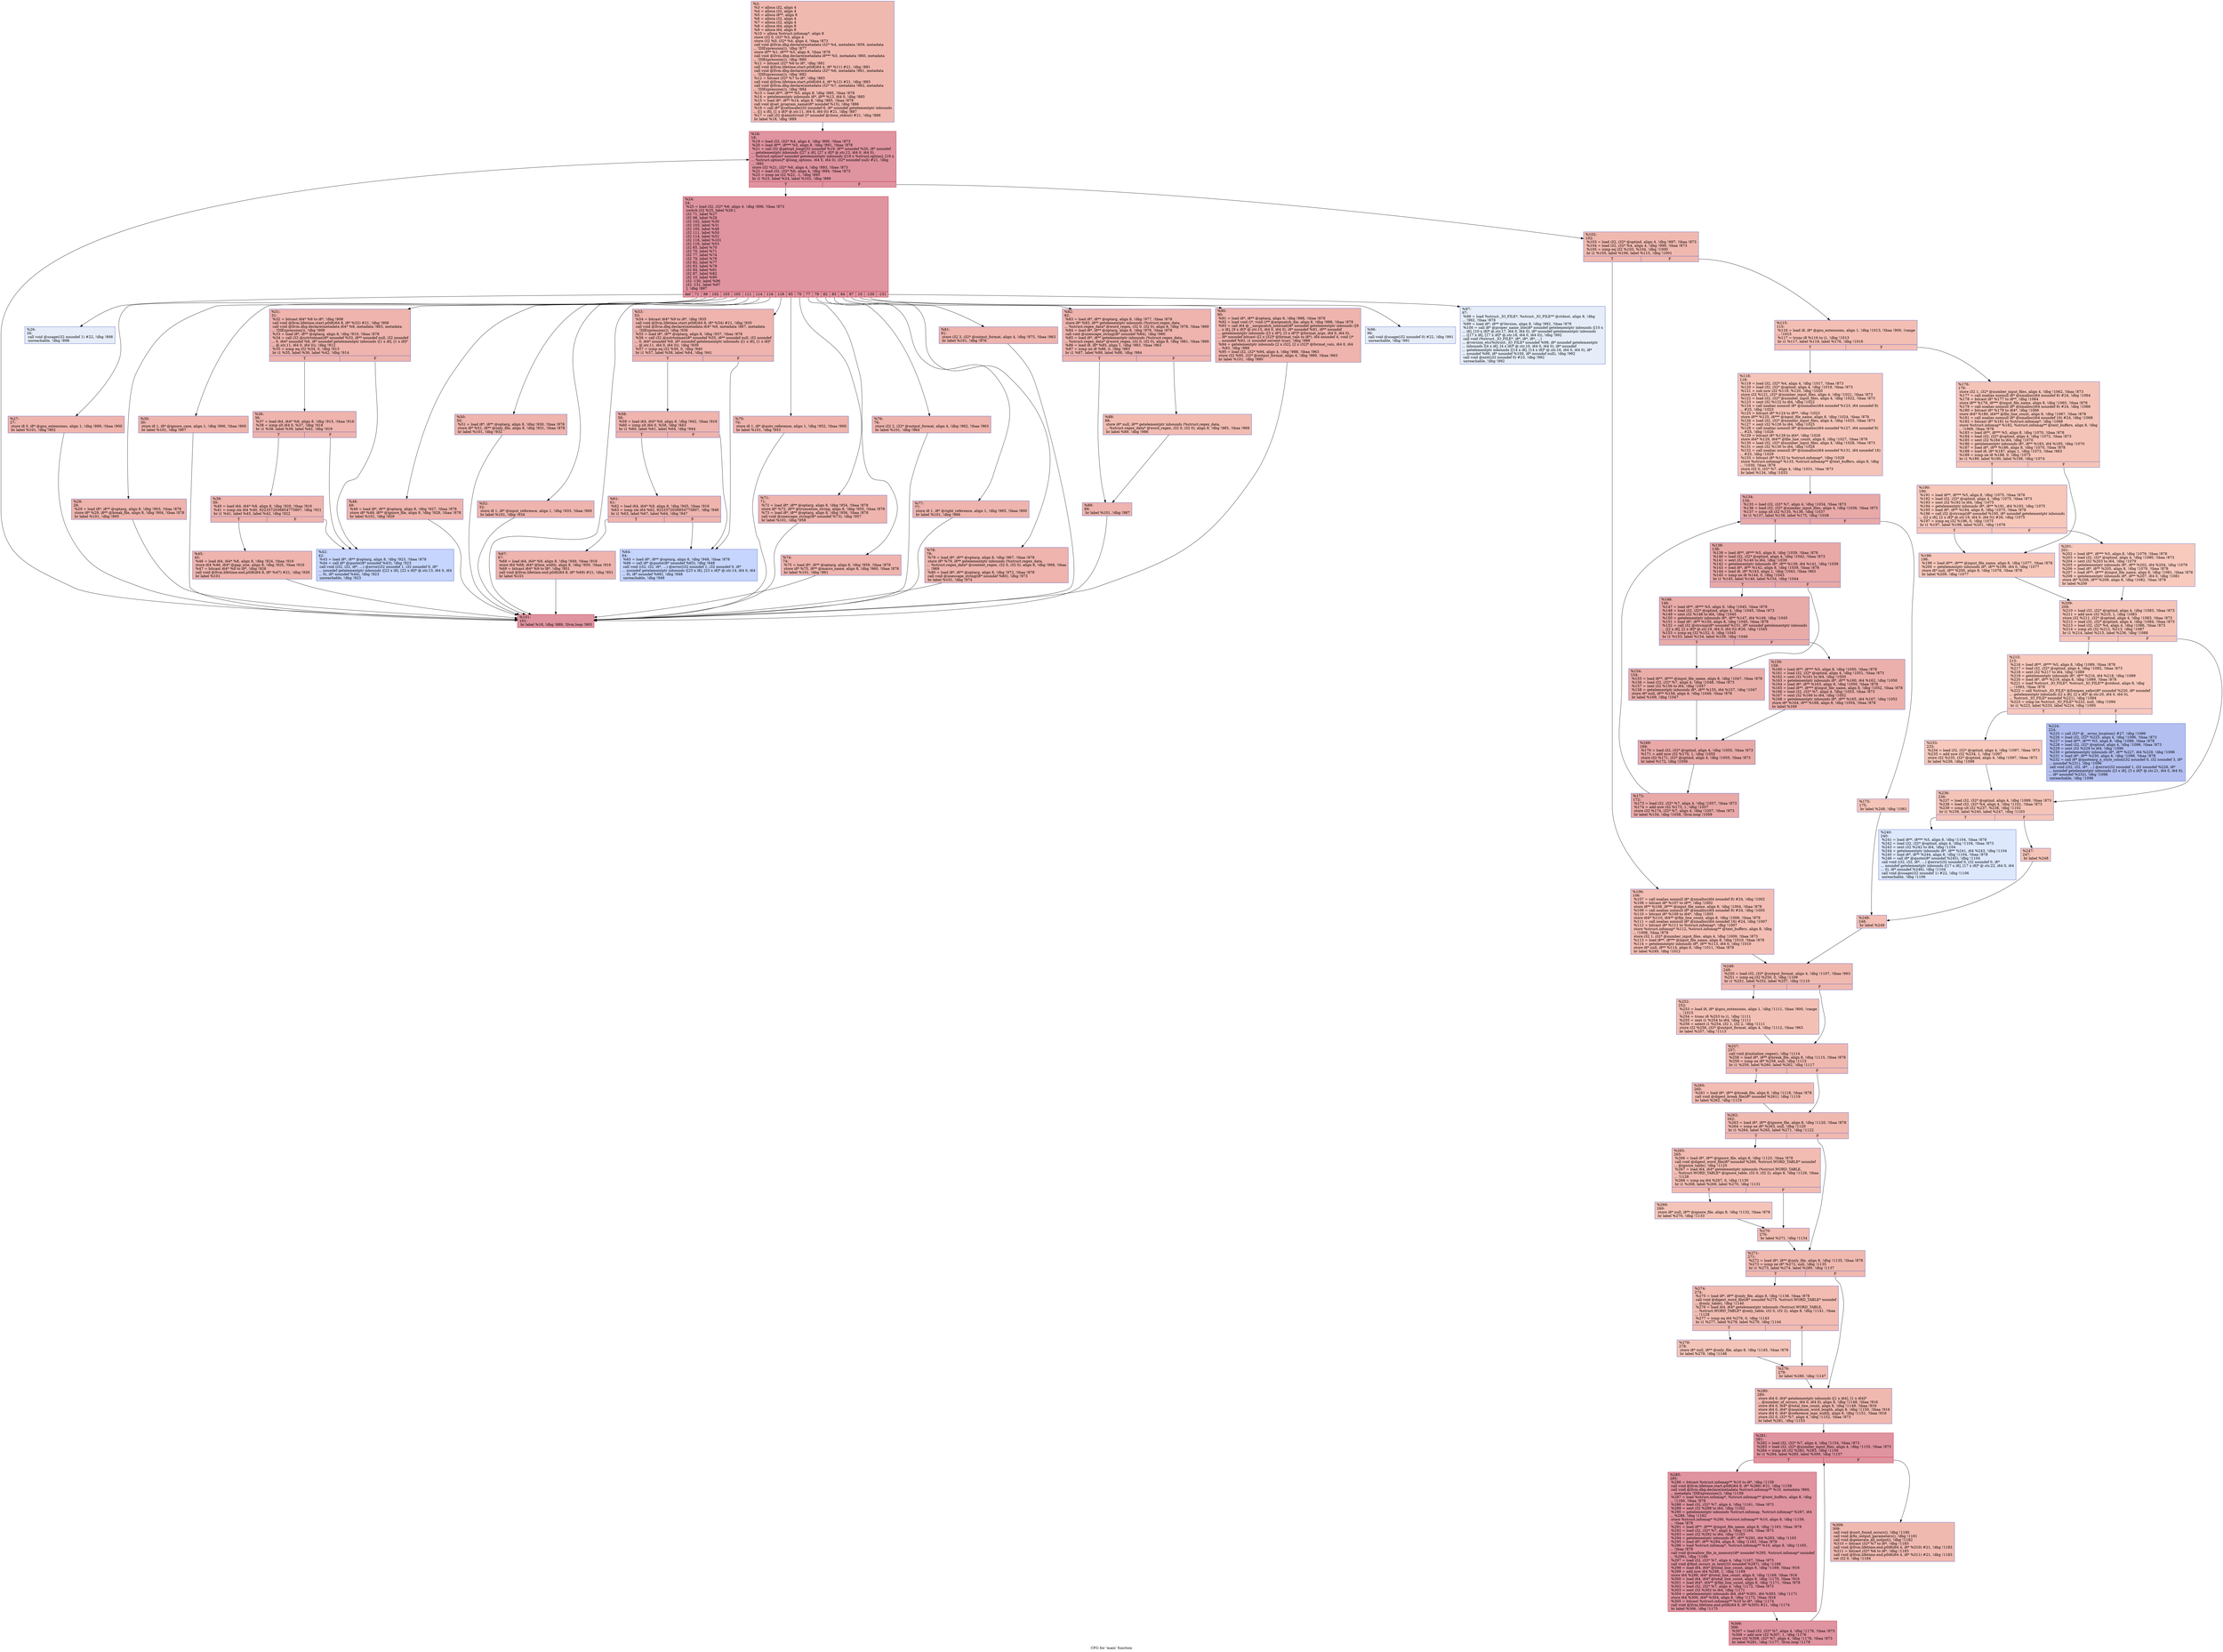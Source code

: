 digraph "CFG for 'main' function" {
	label="CFG for 'main' function";

	Node0x15d65f0 [shape=record,color="#3d50c3ff", style=filled, fillcolor="#de614d70",label="{%2:\l  %3 = alloca i32, align 4\l  %4 = alloca i32, align 4\l  %5 = alloca i8**, align 8\l  %6 = alloca i32, align 4\l  %7 = alloca i32, align 4\l  %8 = alloca i64, align 8\l  %9 = alloca i64, align 8\l  %10 = alloca %struct.infomap*, align 8\l  store i32 0, i32* %3, align 4\l  store i32 %0, i32* %4, align 4, !tbaa !873\l  call void @llvm.dbg.declare(metadata i32* %4, metadata !859, metadata\l... !DIExpression()), !dbg !877\l  store i8** %1, i8*** %5, align 8, !tbaa !878\l  call void @llvm.dbg.declare(metadata i8*** %5, metadata !860, metadata\l... !DIExpression()), !dbg !880\l  %11 = bitcast i32* %6 to i8*, !dbg !881\l  call void @llvm.lifetime.start.p0i8(i64 4, i8* %11) #21, !dbg !881\l  call void @llvm.dbg.declare(metadata i32* %6, metadata !861, metadata\l... !DIExpression()), !dbg !882\l  %12 = bitcast i32* %7 to i8*, !dbg !883\l  call void @llvm.lifetime.start.p0i8(i64 4, i8* %12) #21, !dbg !883\l  call void @llvm.dbg.declare(metadata i32* %7, metadata !862, metadata\l... !DIExpression()), !dbg !884\l  %13 = load i8**, i8*** %5, align 8, !dbg !885, !tbaa !878\l  %14 = getelementptr inbounds i8*, i8** %13, i64 0, !dbg !885\l  %15 = load i8*, i8** %14, align 8, !dbg !885, !tbaa !878\l  call void @set_program_name(i8* noundef %15), !dbg !886\l  %16 = call i8* @setlocale(i32 noundef 6, i8* noundef getelementptr inbounds\l... ([1 x i8], [1 x i8]* @.str.11, i64 0, i64 0)) #21, !dbg !887\l  %17 = call i32 @atexit(void ()* noundef @close_stdout) #21, !dbg !888\l  br label %18, !dbg !889\l}"];
	Node0x15d65f0 -> Node0x15d68a0;
	Node0x15d68a0 [shape=record,color="#b70d28ff", style=filled, fillcolor="#b70d2870",label="{%18:\l18:                                               \l  %19 = load i32, i32* %4, align 4, !dbg !890, !tbaa !873\l  %20 = load i8**, i8*** %5, align 8, !dbg !891, !tbaa !878\l  %21 = call i32 @getopt_long(i32 noundef %19, i8** noundef %20, i8* noundef\l... getelementptr inbounds ([27 x i8], [27 x i8]* @.str.12, i64 0, i64 0),\l... %struct.option* noundef getelementptr inbounds ([19 x %struct.option], [19 x\l... %struct.option]* @long_options, i64 0, i64 0), i32* noundef null) #21, !dbg\l... !892\l  store i32 %21, i32* %6, align 4, !dbg !893, !tbaa !873\l  %22 = load i32, i32* %6, align 4, !dbg !894, !tbaa !873\l  %23 = icmp ne i32 %22, -1, !dbg !895\l  br i1 %23, label %24, label %102, !dbg !889\l|{<s0>T|<s1>F}}"];
	Node0x15d68a0:s0 -> Node0x15d68f0;
	Node0x15d68a0:s1 -> Node0x15d72f0;
	Node0x15d68f0 [shape=record,color="#b70d28ff", style=filled, fillcolor="#b70d2870",label="{%24:\l24:                                               \l  %25 = load i32, i32* %6, align 4, !dbg !896, !tbaa !873\l  switch i32 %25, label %26 [\l    i32 71, label %27\l    i32 98, label %28\l    i32 102, label %30\l    i32 103, label %31\l    i32 105, label %48\l    i32 111, label %50\l    i32 114, label %52\l    i32 116, label %101\l    i32 119, label %53\l    i32 65, label %70\l    i32 70, label %71\l    i32 77, label %74\l    i32 79, label %76\l    i32 82, label %77\l    i32 83, label %78\l    i32 84, label %81\l    i32 87, label %82\l    i32 10, label %90\l    i32 -130, label %96\l    i32 -131, label %97\l  ], !dbg !897\l|{<s0>def|<s1>71|<s2>98|<s3>102|<s4>103|<s5>105|<s6>111|<s7>114|<s8>116|<s9>119|<s10>65|<s11>70|<s12>77|<s13>79|<s14>82|<s15>83|<s16>84|<s17>87|<s18>10|<s19>-130|<s20>-131}}"];
	Node0x15d68f0:s0 -> Node0x15d6940;
	Node0x15d68f0:s1 -> Node0x15d6990;
	Node0x15d68f0:s2 -> Node0x15d69e0;
	Node0x15d68f0:s3 -> Node0x15d6a30;
	Node0x15d68f0:s4 -> Node0x15d6a80;
	Node0x15d68f0:s5 -> Node0x15d6c10;
	Node0x15d68f0:s6 -> Node0x15d6c60;
	Node0x15d68f0:s7 -> Node0x15d6cb0;
	Node0x15d68f0:s8 -> Node0x15d72a0;
	Node0x15d68f0:s9 -> Node0x15d6d00;
	Node0x15d68f0:s10 -> Node0x15d6e90;
	Node0x15d68f0:s11 -> Node0x15d6ee0;
	Node0x15d68f0:s12 -> Node0x15d6f30;
	Node0x15d68f0:s13 -> Node0x15d6f80;
	Node0x15d68f0:s14 -> Node0x15d6fd0;
	Node0x15d68f0:s15 -> Node0x15d7020;
	Node0x15d68f0:s16 -> Node0x15d7070;
	Node0x15d68f0:s17 -> Node0x15d70c0;
	Node0x15d68f0:s18 -> Node0x15d71b0;
	Node0x15d68f0:s19 -> Node0x15d7200;
	Node0x15d68f0:s20 -> Node0x15d7250;
	Node0x15d6940 [shape=record,color="#3d50c3ff", style=filled, fillcolor="#c7d7f070",label="{%26:\l26:                                               \l  call void @usage(i32 noundef 1) #22, !dbg !898\l  unreachable, !dbg !898\l}"];
	Node0x15d6990 [shape=record,color="#3d50c3ff", style=filled, fillcolor="#d8564670",label="{%27:\l27:                                               \l  store i8 0, i8* @gnu_extensions, align 1, !dbg !899, !tbaa !900\l  br label %101, !dbg !902\l}"];
	Node0x15d6990 -> Node0x15d72a0;
	Node0x15d69e0 [shape=record,color="#3d50c3ff", style=filled, fillcolor="#d8564670",label="{%28:\l28:                                               \l  %29 = load i8*, i8** @optarg, align 8, !dbg !903, !tbaa !878\l  store i8* %29, i8** @break_file, align 8, !dbg !904, !tbaa !878\l  br label %101, !dbg !905\l}"];
	Node0x15d69e0 -> Node0x15d72a0;
	Node0x15d6a30 [shape=record,color="#3d50c3ff", style=filled, fillcolor="#d8564670",label="{%30:\l30:                                               \l  store i8 1, i8* @ignore_case, align 1, !dbg !906, !tbaa !900\l  br label %101, !dbg !907\l}"];
	Node0x15d6a30 -> Node0x15d72a0;
	Node0x15d6a80 [shape=record,color="#3d50c3ff", style=filled, fillcolor="#d8564670",label="{%31:\l31:                                               \l  %32 = bitcast i64* %8 to i8*, !dbg !908\l  call void @llvm.lifetime.start.p0i8(i64 8, i8* %32) #21, !dbg !908\l  call void @llvm.dbg.declare(metadata i64* %8, metadata !863, metadata\l... !DIExpression()), !dbg !909\l  %33 = load i8*, i8** @optarg, align 8, !dbg !910, !tbaa !878\l  %34 = call i32 @xstrtoimax(i8* noundef %33, i8** noundef null, i32 noundef\l... 0, i64* noundef %8, i8* noundef getelementptr inbounds ([1 x i8], [1 x i8]*\l... @.str.11, i64 0, i64 0)), !dbg !912\l  %35 = icmp eq i32 %34, 0, !dbg !913\l  br i1 %35, label %36, label %42, !dbg !914\l|{<s0>T|<s1>F}}"];
	Node0x15d6a80:s0 -> Node0x15d6ad0;
	Node0x15d6a80:s1 -> Node0x15d6b70;
	Node0x15d6ad0 [shape=record,color="#3d50c3ff", style=filled, fillcolor="#d8564670",label="{%36:\l36:                                               \l  %37 = load i64, i64* %8, align 8, !dbg !915, !tbaa !916\l  %38 = icmp slt i64 0, %37, !dbg !918\l  br i1 %38, label %39, label %42, !dbg !919\l|{<s0>T|<s1>F}}"];
	Node0x15d6ad0:s0 -> Node0x15d6b20;
	Node0x15d6ad0:s1 -> Node0x15d6b70;
	Node0x15d6b20 [shape=record,color="#3d50c3ff", style=filled, fillcolor="#d8564670",label="{%39:\l39:                                               \l  %40 = load i64, i64* %8, align 8, !dbg !920, !tbaa !916\l  %41 = icmp sle i64 %40, 9223372036854775807, !dbg !921\l  br i1 %41, label %45, label %42, !dbg !922\l|{<s0>T|<s1>F}}"];
	Node0x15d6b20:s0 -> Node0x15d6bc0;
	Node0x15d6b20:s1 -> Node0x15d6b70;
	Node0x15d6b70 [shape=record,color="#3d50c3ff", style=filled, fillcolor="#7ea1fa70",label="{%42:\l42:                                               \l  %43 = load i8*, i8** @optarg, align 8, !dbg !923, !tbaa !878\l  %44 = call i8* @quote(i8* noundef %43), !dbg !923\l  call void (i32, i32, i8*, ...) @error(i32 noundef 1, i32 noundef 0, i8*\l... noundef getelementptr inbounds ([22 x i8], [22 x i8]* @.str.13, i64 0, i64\l... 0), i8* noundef %44), !dbg !923\l  unreachable, !dbg !923\l}"];
	Node0x15d6bc0 [shape=record,color="#3d50c3ff", style=filled, fillcolor="#d8564670",label="{%45:\l45:                                               \l  %46 = load i64, i64* %8, align 8, !dbg !924, !tbaa !916\l  store i64 %46, i64* @gap_size, align 8, !dbg !925, !tbaa !916\l  %47 = bitcast i64* %8 to i8*, !dbg !926\l  call void @llvm.lifetime.end.p0i8(i64 8, i8* %47) #21, !dbg !926\l  br label %101\l}"];
	Node0x15d6bc0 -> Node0x15d72a0;
	Node0x15d6c10 [shape=record,color="#3d50c3ff", style=filled, fillcolor="#d8564670",label="{%48:\l48:                                               \l  %49 = load i8*, i8** @optarg, align 8, !dbg !927, !tbaa !878\l  store i8* %49, i8** @ignore_file, align 8, !dbg !928, !tbaa !878\l  br label %101, !dbg !929\l}"];
	Node0x15d6c10 -> Node0x15d72a0;
	Node0x15d6c60 [shape=record,color="#3d50c3ff", style=filled, fillcolor="#d8564670",label="{%50:\l50:                                               \l  %51 = load i8*, i8** @optarg, align 8, !dbg !930, !tbaa !878\l  store i8* %51, i8** @only_file, align 8, !dbg !931, !tbaa !878\l  br label %101, !dbg !932\l}"];
	Node0x15d6c60 -> Node0x15d72a0;
	Node0x15d6cb0 [shape=record,color="#3d50c3ff", style=filled, fillcolor="#d8564670",label="{%52:\l52:                                               \l  store i8 1, i8* @input_reference, align 1, !dbg !933, !tbaa !900\l  br label %101, !dbg !934\l}"];
	Node0x15d6cb0 -> Node0x15d72a0;
	Node0x15d6d00 [shape=record,color="#3d50c3ff", style=filled, fillcolor="#d8564670",label="{%53:\l53:                                               \l  %54 = bitcast i64* %9 to i8*, !dbg !935\l  call void @llvm.lifetime.start.p0i8(i64 8, i8* %54) #21, !dbg !935\l  call void @llvm.dbg.declare(metadata i64* %9, metadata !867, metadata\l... !DIExpression()), !dbg !936\l  %55 = load i8*, i8** @optarg, align 8, !dbg !937, !tbaa !878\l  %56 = call i32 @xstrtoimax(i8* noundef %55, i8** noundef null, i32 noundef\l... 0, i64* noundef %9, i8* noundef getelementptr inbounds ([1 x i8], [1 x i8]*\l... @.str.11, i64 0, i64 0)), !dbg !939\l  %57 = icmp eq i32 %56, 0, !dbg !940\l  br i1 %57, label %58, label %64, !dbg !941\l|{<s0>T|<s1>F}}"];
	Node0x15d6d00:s0 -> Node0x15d6d50;
	Node0x15d6d00:s1 -> Node0x15d6df0;
	Node0x15d6d50 [shape=record,color="#3d50c3ff", style=filled, fillcolor="#d8564670",label="{%58:\l58:                                               \l  %59 = load i64, i64* %9, align 8, !dbg !942, !tbaa !916\l  %60 = icmp slt i64 0, %59, !dbg !943\l  br i1 %60, label %61, label %64, !dbg !944\l|{<s0>T|<s1>F}}"];
	Node0x15d6d50:s0 -> Node0x15d6da0;
	Node0x15d6d50:s1 -> Node0x15d6df0;
	Node0x15d6da0 [shape=record,color="#3d50c3ff", style=filled, fillcolor="#d8564670",label="{%61:\l61:                                               \l  %62 = load i64, i64* %9, align 8, !dbg !945, !tbaa !916\l  %63 = icmp sle i64 %62, 9223372036854775807, !dbg !946\l  br i1 %63, label %67, label %64, !dbg !947\l|{<s0>T|<s1>F}}"];
	Node0x15d6da0:s0 -> Node0x15d6e40;
	Node0x15d6da0:s1 -> Node0x15d6df0;
	Node0x15d6df0 [shape=record,color="#3d50c3ff", style=filled, fillcolor="#7ea1fa70",label="{%64:\l64:                                               \l  %65 = load i8*, i8** @optarg, align 8, !dbg !948, !tbaa !878\l  %66 = call i8* @quote(i8* noundef %65), !dbg !948\l  call void (i32, i32, i8*, ...) @error(i32 noundef 1, i32 noundef 0, i8*\l... noundef getelementptr inbounds ([23 x i8], [23 x i8]* @.str.14, i64 0, i64\l... 0), i8* noundef %66), !dbg !948\l  unreachable, !dbg !948\l}"];
	Node0x15d6e40 [shape=record,color="#3d50c3ff", style=filled, fillcolor="#d8564670",label="{%67:\l67:                                               \l  %68 = load i64, i64* %9, align 8, !dbg !949, !tbaa !916\l  store i64 %68, i64* @line_width, align 8, !dbg !950, !tbaa !916\l  %69 = bitcast i64* %9 to i8*, !dbg !951\l  call void @llvm.lifetime.end.p0i8(i64 8, i8* %69) #21, !dbg !951\l  br label %101\l}"];
	Node0x15d6e40 -> Node0x15d72a0;
	Node0x15d6e90 [shape=record,color="#3d50c3ff", style=filled, fillcolor="#d8564670",label="{%70:\l70:                                               \l  store i8 1, i8* @auto_reference, align 1, !dbg !952, !tbaa !900\l  br label %101, !dbg !953\l}"];
	Node0x15d6e90 -> Node0x15d72a0;
	Node0x15d6ee0 [shape=record,color="#3d50c3ff", style=filled, fillcolor="#d8564670",label="{%71:\l71:                                               \l  %72 = load i8*, i8** @optarg, align 8, !dbg !954, !tbaa !878\l  store i8* %72, i8** @truncation_string, align 8, !dbg !955, !tbaa !878\l  %73 = load i8*, i8** @optarg, align 8, !dbg !956, !tbaa !878\l  call void @unescape_string(i8* noundef %73), !dbg !957\l  br label %101, !dbg !958\l}"];
	Node0x15d6ee0 -> Node0x15d72a0;
	Node0x15d6f30 [shape=record,color="#3d50c3ff", style=filled, fillcolor="#d8564670",label="{%74:\l74:                                               \l  %75 = load i8*, i8** @optarg, align 8, !dbg !959, !tbaa !878\l  store i8* %75, i8** @macro_name, align 8, !dbg !960, !tbaa !878\l  br label %101, !dbg !961\l}"];
	Node0x15d6f30 -> Node0x15d72a0;
	Node0x15d6f80 [shape=record,color="#3d50c3ff", style=filled, fillcolor="#d8564670",label="{%76:\l76:                                               \l  store i32 2, i32* @output_format, align 4, !dbg !962, !tbaa !963\l  br label %101, !dbg !964\l}"];
	Node0x15d6f80 -> Node0x15d72a0;
	Node0x15d6fd0 [shape=record,color="#3d50c3ff", style=filled, fillcolor="#d8564670",label="{%77:\l77:                                               \l  store i8 1, i8* @right_reference, align 1, !dbg !965, !tbaa !900\l  br label %101, !dbg !966\l}"];
	Node0x15d6fd0 -> Node0x15d72a0;
	Node0x15d7020 [shape=record,color="#3d50c3ff", style=filled, fillcolor="#d8564670",label="{%78:\l78:                                               \l  %79 = load i8*, i8** @optarg, align 8, !dbg !967, !tbaa !878\l  store i8* %79, i8** getelementptr inbounds (%struct.regex_data,\l... %struct.regex_data* @context_regex, i32 0, i32 0), align 8, !dbg !968, !tbaa\l... !969\l  %80 = load i8*, i8** @optarg, align 8, !dbg !972, !tbaa !878\l  call void @unescape_string(i8* noundef %80), !dbg !973\l  br label %101, !dbg !974\l}"];
	Node0x15d7020 -> Node0x15d72a0;
	Node0x15d7070 [shape=record,color="#3d50c3ff", style=filled, fillcolor="#d8564670",label="{%81:\l81:                                               \l  store i32 3, i32* @output_format, align 4, !dbg !975, !tbaa !963\l  br label %101, !dbg !976\l}"];
	Node0x15d7070 -> Node0x15d72a0;
	Node0x15d70c0 [shape=record,color="#3d50c3ff", style=filled, fillcolor="#d8564670",label="{%82:\l82:                                               \l  %83 = load i8*, i8** @optarg, align 8, !dbg !977, !tbaa !878\l  store i8* %83, i8** getelementptr inbounds (%struct.regex_data,\l... %struct.regex_data* @word_regex, i32 0, i32 0), align 8, !dbg !978, !tbaa !969\l  %84 = load i8*, i8** @optarg, align 8, !dbg !979, !tbaa !878\l  call void @unescape_string(i8* noundef %84), !dbg !980\l  %85 = load i8*, i8** getelementptr inbounds (%struct.regex_data,\l... %struct.regex_data* @word_regex, i32 0, i32 0), align 8, !dbg !981, !tbaa !969\l  %86 = load i8, i8* %85, align 1, !dbg !983, !tbaa !963\l  %87 = icmp ne i8 %86, 0, !dbg !983\l  br i1 %87, label %89, label %88, !dbg !984\l|{<s0>T|<s1>F}}"];
	Node0x15d70c0:s0 -> Node0x15d7160;
	Node0x15d70c0:s1 -> Node0x15d7110;
	Node0x15d7110 [shape=record,color="#3d50c3ff", style=filled, fillcolor="#e1675170",label="{%88:\l88:                                               \l  store i8* null, i8** getelementptr inbounds (%struct.regex_data,\l... %struct.regex_data* @word_regex, i32 0, i32 0), align 8, !dbg !985, !tbaa !969\l  br label %89, !dbg !986\l}"];
	Node0x15d7110 -> Node0x15d7160;
	Node0x15d7160 [shape=record,color="#3d50c3ff", style=filled, fillcolor="#d8564670",label="{%89:\l89:                                               \l  br label %101, !dbg !987\l}"];
	Node0x15d7160 -> Node0x15d72a0;
	Node0x15d71b0 [shape=record,color="#3d50c3ff", style=filled, fillcolor="#d8564670",label="{%90:\l90:                                               \l  %91 = load i8*, i8** @optarg, align 8, !dbg !988, !tbaa !878\l  %92 = load void ()*, void ()** @argmatch_die, align 8, !dbg !988, !tbaa !878\l  %93 = call i64 @__xargmatch_internal(i8* noundef getelementptr inbounds ([9\l... x i8], [9 x i8]* @.str.15, i64 0, i64 0), i8* noundef %91, i8** noundef\l... getelementptr inbounds ([3 x i8*], [3 x i8*]* @format_args, i64 0, i64 0),\l... i8* noundef bitcast ([2 x i32]* @format_vals to i8*), i64 noundef 4, void ()*\l... noundef %92, i1 noundef zeroext true), !dbg !988\l  %94 = getelementptr inbounds [2 x i32], [2 x i32]* @format_vals, i64 0, i64\l... %93, !dbg !988\l  %95 = load i32, i32* %94, align 4, !dbg !988, !tbaa !963\l  store i32 %95, i32* @output_format, align 4, !dbg !989, !tbaa !963\l  br label %101, !dbg !990\l}"];
	Node0x15d71b0 -> Node0x15d72a0;
	Node0x15d7200 [shape=record,color="#3d50c3ff", style=filled, fillcolor="#c7d7f070",label="{%96:\l96:                                               \l  call void @usage(i32 noundef 0) #22, !dbg !991\l  unreachable, !dbg !991\l}"];
	Node0x15d7250 [shape=record,color="#3d50c3ff", style=filled, fillcolor="#c7d7f070",label="{%97:\l97:                                               \l  %98 = load %struct._IO_FILE*, %struct._IO_FILE** @stdout, align 8, !dbg\l... !992, !tbaa !878\l  %99 = load i8*, i8** @Version, align 8, !dbg !992, !tbaa !878\l  %100 = call i8* @proper_name_lite(i8* noundef getelementptr inbounds ([10 x\l... i8], [10 x i8]* @.str.17, i64 0, i64 0), i8* noundef getelementptr inbounds\l... ([17 x i8], [17 x i8]* @.str.18, i64 0, i64 0)), !dbg !992\l  call void (%struct._IO_FILE*, i8*, i8*, i8*, ...)\l... @version_etc(%struct._IO_FILE* noundef %98, i8* noundef getelementptr\l... inbounds ([4 x i8], [4 x i8]* @.str.10, i64 0, i64 0), i8* noundef\l... getelementptr inbounds ([14 x i8], [14 x i8]* @.str.16, i64 0, i64 0), i8*\l... noundef %99, i8* noundef %100, i8* noundef null), !dbg !992\l  call void @exit(i32 noundef 0) #23, !dbg !992\l  unreachable, !dbg !992\l}"];
	Node0x15d72a0 [shape=record,color="#b70d28ff", style=filled, fillcolor="#b70d2870",label="{%101:\l101:                                              \l  br label %18, !dbg !889, !llvm.loop !993\l}"];
	Node0x15d72a0 -> Node0x15d68a0;
	Node0x15d72f0 [shape=record,color="#3d50c3ff", style=filled, fillcolor="#de614d70",label="{%102:\l102:                                              \l  %103 = load i32, i32* @optind, align 4, !dbg !997, !tbaa !873\l  %104 = load i32, i32* %4, align 4, !dbg !999, !tbaa !873\l  %105 = icmp eq i32 %103, %104, !dbg !1000\l  br i1 %105, label %106, label %115, !dbg !1001\l|{<s0>T|<s1>F}}"];
	Node0x15d72f0:s0 -> Node0x15d7340;
	Node0x15d72f0:s1 -> Node0x15d7390;
	Node0x15d7340 [shape=record,color="#3d50c3ff", style=filled, fillcolor="#e36c5570",label="{%106:\l106:                                              \l  %107 = call noalias nonnull i8* @xmalloc(i64 noundef 8) #24, !dbg !1002\l  %108 = bitcast i8* %107 to i8**, !dbg !1002\l  store i8** %108, i8*** @input_file_name, align 8, !dbg !1004, !tbaa !878\l  %109 = call noalias nonnull i8* @xmalloc(i64 noundef 8) #24, !dbg !1005\l  %110 = bitcast i8* %109 to i64*, !dbg !1005\l  store i64* %110, i64** @file_line_count, align 8, !dbg !1006, !tbaa !878\l  %111 = call noalias nonnull i8* @xmalloc(i64 noundef 16) #24, !dbg !1007\l  %112 = bitcast i8* %111 to %struct.infomap*, !dbg !1007\l  store %struct.infomap* %112, %struct.infomap** @text_buffers, align 8, !dbg\l... !1008, !tbaa !878\l  store i32 1, i32* @number_input_files, align 4, !dbg !1009, !tbaa !873\l  %113 = load i8**, i8*** @input_file_name, align 8, !dbg !1010, !tbaa !878\l  %114 = getelementptr inbounds i8*, i8** %113, i64 0, !dbg !1010\l  store i8* null, i8** %114, align 8, !dbg !1011, !tbaa !878\l  br label %249, !dbg !1012\l}"];
	Node0x15d7340 -> Node0x15d7a70;
	Node0x15d7390 [shape=record,color="#3d50c3ff", style=filled, fillcolor="#e36c5570",label="{%115:\l115:                                              \l  %116 = load i8, i8* @gnu_extensions, align 1, !dbg !1013, !tbaa !900, !range\l... !1015\l  %117 = trunc i8 %116 to i1, !dbg !1013\l  br i1 %117, label %118, label %176, !dbg !1016\l|{<s0>T|<s1>F}}"];
	Node0x15d7390:s0 -> Node0x15d73e0;
	Node0x15d7390:s1 -> Node0x15d76b0;
	Node0x15d73e0 [shape=record,color="#3d50c3ff", style=filled, fillcolor="#e97a5f70",label="{%118:\l118:                                              \l  %119 = load i32, i32* %4, align 4, !dbg !1017, !tbaa !873\l  %120 = load i32, i32* @optind, align 4, !dbg !1019, !tbaa !873\l  %121 = sub nsw i32 %119, %120, !dbg !1020\l  store i32 %121, i32* @number_input_files, align 4, !dbg !1021, !tbaa !873\l  %122 = load i32, i32* @number_input_files, align 4, !dbg !1022, !tbaa !873\l  %123 = sext i32 %122 to i64, !dbg !1022\l  %124 = call noalias nonnull i8* @xnmalloc(i64 noundef %123, i64 noundef 8)\l... #25, !dbg !1023\l  %125 = bitcast i8* %124 to i8**, !dbg !1023\l  store i8** %125, i8*** @input_file_name, align 8, !dbg !1024, !tbaa !878\l  %126 = load i32, i32* @number_input_files, align 4, !dbg !1025, !tbaa !873\l  %127 = sext i32 %126 to i64, !dbg !1025\l  %128 = call noalias nonnull i8* @xnmalloc(i64 noundef %127, i64 noundef 8)\l... #25, !dbg !1026\l  %129 = bitcast i8* %128 to i64*, !dbg !1026\l  store i64* %129, i64** @file_line_count, align 8, !dbg !1027, !tbaa !878\l  %130 = load i32, i32* @number_input_files, align 4, !dbg !1028, !tbaa !873\l  %131 = sext i32 %130 to i64, !dbg !1028\l  %132 = call noalias nonnull i8* @xnmalloc(i64 noundef %131, i64 noundef 16)\l... #25, !dbg !1029\l  %133 = bitcast i8* %132 to %struct.infomap*, !dbg !1029\l  store %struct.infomap* %133, %struct.infomap** @text_buffers, align 8, !dbg\l... !1030, !tbaa !878\l  store i32 0, i32* %7, align 4, !dbg !1031, !tbaa !873\l  br label %134, !dbg !1033\l}"];
	Node0x15d73e0 -> Node0x15d7430;
	Node0x15d7430 [shape=record,color="#3d50c3ff", style=filled, fillcolor="#ca3b3770",label="{%134:\l134:                                              \l  %135 = load i32, i32* %7, align 4, !dbg !1034, !tbaa !873\l  %136 = load i32, i32* @number_input_files, align 4, !dbg !1036, !tbaa !873\l  %137 = icmp slt i32 %135, %136, !dbg !1037\l  br i1 %137, label %138, label %175, !dbg !1038\l|{<s0>T|<s1>F}}"];
	Node0x15d7430:s0 -> Node0x15d7480;
	Node0x15d7430:s1 -> Node0x15d7660;
	Node0x15d7480 [shape=record,color="#3d50c3ff", style=filled, fillcolor="#ca3b3770",label="{%138:\l138:                                              \l  %139 = load i8**, i8*** %5, align 8, !dbg !1039, !tbaa !878\l  %140 = load i32, i32* @optind, align 4, !dbg !1042, !tbaa !873\l  %141 = sext i32 %140 to i64, !dbg !1039\l  %142 = getelementptr inbounds i8*, i8** %139, i64 %141, !dbg !1039\l  %143 = load i8*, i8** %142, align 8, !dbg !1039, !tbaa !878\l  %144 = load i8, i8* %143, align 1, !dbg !1043, !tbaa !963\l  %145 = icmp ne i8 %144, 0, !dbg !1043\l  br i1 %145, label %146, label %154, !dbg !1044\l|{<s0>T|<s1>F}}"];
	Node0x15d7480:s0 -> Node0x15d74d0;
	Node0x15d7480:s1 -> Node0x15d7520;
	Node0x15d74d0 [shape=record,color="#3d50c3ff", style=filled, fillcolor="#cc403a70",label="{%146:\l146:                                              \l  %147 = load i8**, i8*** %5, align 8, !dbg !1045, !tbaa !878\l  %148 = load i32, i32* @optind, align 4, !dbg !1045, !tbaa !873\l  %149 = sext i32 %148 to i64, !dbg !1045\l  %150 = getelementptr inbounds i8*, i8** %147, i64 %149, !dbg !1045\l  %151 = load i8*, i8** %150, align 8, !dbg !1045, !tbaa !878\l  %152 = call i32 @strcmp(i8* noundef %151, i8* noundef getelementptr inbounds\l... ([2 x i8], [2 x i8]* @.str.19, i64 0, i64 0)) #26, !dbg !1045\l  %153 = icmp eq i32 %152, 0, !dbg !1045\l  br i1 %153, label %154, label %159, !dbg !1046\l|{<s0>T|<s1>F}}"];
	Node0x15d74d0:s0 -> Node0x15d7520;
	Node0x15d74d0:s1 -> Node0x15d7570;
	Node0x15d7520 [shape=record,color="#3d50c3ff", style=filled, fillcolor="#d0473d70",label="{%154:\l154:                                              \l  %155 = load i8**, i8*** @input_file_name, align 8, !dbg !1047, !tbaa !878\l  %156 = load i32, i32* %7, align 4, !dbg !1048, !tbaa !873\l  %157 = sext i32 %156 to i64, !dbg !1047\l  %158 = getelementptr inbounds i8*, i8** %155, i64 %157, !dbg !1047\l  store i8* null, i8** %158, align 8, !dbg !1049, !tbaa !878\l  br label %169, !dbg !1047\l}"];
	Node0x15d7520 -> Node0x15d75c0;
	Node0x15d7570 [shape=record,color="#3d50c3ff", style=filled, fillcolor="#d24b4070",label="{%159:\l159:                                              \l  %160 = load i8**, i8*** %5, align 8, !dbg !1050, !tbaa !878\l  %161 = load i32, i32* @optind, align 4, !dbg !1051, !tbaa !873\l  %162 = sext i32 %161 to i64, !dbg !1050\l  %163 = getelementptr inbounds i8*, i8** %160, i64 %162, !dbg !1050\l  %164 = load i8*, i8** %163, align 8, !dbg !1050, !tbaa !878\l  %165 = load i8**, i8*** @input_file_name, align 8, !dbg !1052, !tbaa !878\l  %166 = load i32, i32* %7, align 4, !dbg !1053, !tbaa !873\l  %167 = sext i32 %166 to i64, !dbg !1052\l  %168 = getelementptr inbounds i8*, i8** %165, i64 %167, !dbg !1052\l  store i8* %164, i8** %168, align 8, !dbg !1054, !tbaa !878\l  br label %169\l}"];
	Node0x15d7570 -> Node0x15d75c0;
	Node0x15d75c0 [shape=record,color="#3d50c3ff", style=filled, fillcolor="#ca3b3770",label="{%169:\l169:                                              \l  %170 = load i32, i32* @optind, align 4, !dbg !1055, !tbaa !873\l  %171 = add nsw i32 %170, 1, !dbg !1055\l  store i32 %171, i32* @optind, align 4, !dbg !1055, !tbaa !873\l  br label %172, !dbg !1056\l}"];
	Node0x15d75c0 -> Node0x15d7610;
	Node0x15d7610 [shape=record,color="#3d50c3ff", style=filled, fillcolor="#ca3b3770",label="{%172:\l172:                                              \l  %173 = load i32, i32* %7, align 4, !dbg !1057, !tbaa !873\l  %174 = add nsw i32 %173, 1, !dbg !1057\l  store i32 %174, i32* %7, align 4, !dbg !1057, !tbaa !873\l  br label %134, !dbg !1058, !llvm.loop !1059\l}"];
	Node0x15d7610 -> Node0x15d7430;
	Node0x15d7660 [shape=record,color="#3d50c3ff", style=filled, fillcolor="#e97a5f70",label="{%175:\l175:                                              \l  br label %248, !dbg !1061\l}"];
	Node0x15d7660 -> Node0x15d7a20;
	Node0x15d76b0 [shape=record,color="#3d50c3ff", style=filled, fillcolor="#e97a5f70",label="{%176:\l176:                                              \l  store i32 1, i32* @number_input_files, align 4, !dbg !1062, !tbaa !873\l  %177 = call noalias nonnull i8* @xmalloc(i64 noundef 8) #24, !dbg !1064\l  %178 = bitcast i8* %177 to i8**, !dbg !1064\l  store i8** %178, i8*** @input_file_name, align 8, !dbg !1065, !tbaa !878\l  %179 = call noalias nonnull i8* @xmalloc(i64 noundef 8) #24, !dbg !1066\l  %180 = bitcast i8* %179 to i64*, !dbg !1066\l  store i64* %180, i64** @file_line_count, align 8, !dbg !1067, !tbaa !878\l  %181 = call noalias nonnull i8* @xmalloc(i64 noundef 16) #24, !dbg !1068\l  %182 = bitcast i8* %181 to %struct.infomap*, !dbg !1068\l  store %struct.infomap* %182, %struct.infomap** @text_buffers, align 8, !dbg\l... !1069, !tbaa !878\l  %183 = load i8**, i8*** %5, align 8, !dbg !1070, !tbaa !878\l  %184 = load i32, i32* @optind, align 4, !dbg !1072, !tbaa !873\l  %185 = sext i32 %184 to i64, !dbg !1070\l  %186 = getelementptr inbounds i8*, i8** %183, i64 %185, !dbg !1070\l  %187 = load i8*, i8** %186, align 8, !dbg !1070, !tbaa !878\l  %188 = load i8, i8* %187, align 1, !dbg !1073, !tbaa !963\l  %189 = icmp ne i8 %188, 0, !dbg !1073\l  br i1 %189, label %190, label %198, !dbg !1074\l|{<s0>T|<s1>F}}"];
	Node0x15d76b0:s0 -> Node0x15d7700;
	Node0x15d76b0:s1 -> Node0x15d7750;
	Node0x15d7700 [shape=record,color="#3d50c3ff", style=filled, fillcolor="#ec7f6370",label="{%190:\l190:                                              \l  %191 = load i8**, i8*** %5, align 8, !dbg !1075, !tbaa !878\l  %192 = load i32, i32* @optind, align 4, !dbg !1075, !tbaa !873\l  %193 = sext i32 %192 to i64, !dbg !1075\l  %194 = getelementptr inbounds i8*, i8** %191, i64 %193, !dbg !1075\l  %195 = load i8*, i8** %194, align 8, !dbg !1075, !tbaa !878\l  %196 = call i32 @strcmp(i8* noundef %195, i8* noundef getelementptr inbounds\l... ([2 x i8], [2 x i8]* @.str.19, i64 0, i64 0)) #26, !dbg !1075\l  %197 = icmp eq i32 %196, 0, !dbg !1075\l  br i1 %197, label %198, label %201, !dbg !1076\l|{<s0>T|<s1>F}}"];
	Node0x15d7700:s0 -> Node0x15d7750;
	Node0x15d7700:s1 -> Node0x15d77a0;
	Node0x15d7750 [shape=record,color="#3d50c3ff", style=filled, fillcolor="#ec7f6370",label="{%198:\l198:                                              \l  %199 = load i8**, i8*** @input_file_name, align 8, !dbg !1077, !tbaa !878\l  %200 = getelementptr inbounds i8*, i8** %199, i64 0, !dbg !1077\l  store i8* null, i8** %200, align 8, !dbg !1078, !tbaa !878\l  br label %209, !dbg !1077\l}"];
	Node0x15d7750 -> Node0x15d77f0;
	Node0x15d77a0 [shape=record,color="#3d50c3ff", style=filled, fillcolor="#ef886b70",label="{%201:\l201:                                              \l  %202 = load i8**, i8*** %5, align 8, !dbg !1079, !tbaa !878\l  %203 = load i32, i32* @optind, align 4, !dbg !1080, !tbaa !873\l  %204 = sext i32 %203 to i64, !dbg !1079\l  %205 = getelementptr inbounds i8*, i8** %202, i64 %204, !dbg !1079\l  %206 = load i8*, i8** %205, align 8, !dbg !1079, !tbaa !878\l  %207 = load i8**, i8*** @input_file_name, align 8, !dbg !1081, !tbaa !878\l  %208 = getelementptr inbounds i8*, i8** %207, i64 0, !dbg !1081\l  store i8* %206, i8** %208, align 8, !dbg !1082, !tbaa !878\l  br label %209\l}"];
	Node0x15d77a0 -> Node0x15d77f0;
	Node0x15d77f0 [shape=record,color="#3d50c3ff", style=filled, fillcolor="#e97a5f70",label="{%209:\l209:                                              \l  %210 = load i32, i32* @optind, align 4, !dbg !1083, !tbaa !873\l  %211 = add nsw i32 %210, 1, !dbg !1083\l  store i32 %211, i32* @optind, align 4, !dbg !1083, !tbaa !873\l  %212 = load i32, i32* @optind, align 4, !dbg !1084, !tbaa !873\l  %213 = load i32, i32* %4, align 4, !dbg !1086, !tbaa !873\l  %214 = icmp slt i32 %212, %213, !dbg !1087\l  br i1 %214, label %215, label %236, !dbg !1088\l|{<s0>T|<s1>F}}"];
	Node0x15d77f0:s0 -> Node0x15d7840;
	Node0x15d77f0:s1 -> Node0x15d7930;
	Node0x15d7840 [shape=record,color="#3d50c3ff", style=filled, fillcolor="#ed836670",label="{%215:\l215:                                              \l  %216 = load i8**, i8*** %5, align 8, !dbg !1089, !tbaa !878\l  %217 = load i32, i32* @optind, align 4, !dbg !1092, !tbaa !873\l  %218 = sext i32 %217 to i64, !dbg !1089\l  %219 = getelementptr inbounds i8*, i8** %216, i64 %218, !dbg !1089\l  %220 = load i8*, i8** %219, align 8, !dbg !1089, !tbaa !878\l  %221 = load %struct._IO_FILE*, %struct._IO_FILE** @stdout, align 8, !dbg\l... !1093, !tbaa !878\l  %222 = call %struct._IO_FILE* @freopen_safer(i8* noundef %220, i8* noundef\l... getelementptr inbounds ([2 x i8], [2 x i8]* @.str.20, i64 0, i64 0),\l... %struct._IO_FILE* noundef %221), !dbg !1094\l  %223 = icmp ne %struct._IO_FILE* %222, null, !dbg !1094\l  br i1 %223, label %233, label %224, !dbg !1095\l|{<s0>T|<s1>F}}"];
	Node0x15d7840:s0 -> Node0x15d78e0;
	Node0x15d7840:s1 -> Node0x15d7890;
	Node0x15d7890 [shape=record,color="#3d50c3ff", style=filled, fillcolor="#536edd70",label="{%224:\l224:                                              \l  %225 = call i32* @__errno_location() #27, !dbg !1096\l  %226 = load i32, i32* %225, align 4, !dbg !1096, !tbaa !873\l  %227 = load i8**, i8*** %5, align 8, !dbg !1096, !tbaa !878\l  %228 = load i32, i32* @optind, align 4, !dbg !1096, !tbaa !873\l  %229 = sext i32 %228 to i64, !dbg !1096\l  %230 = getelementptr inbounds i8*, i8** %227, i64 %229, !dbg !1096\l  %231 = load i8*, i8** %230, align 8, !dbg !1096, !tbaa !878\l  %232 = call i8* @quotearg_n_style_colon(i32 noundef 0, i32 noundef 3, i8*\l... noundef %231), !dbg !1096\l  call void (i32, i32, i8*, ...) @error(i32 noundef 1, i32 noundef %226, i8*\l... noundef getelementptr inbounds ([3 x i8], [3 x i8]* @.str.21, i64 0, i64 0),\l... i8* noundef %232), !dbg !1096\l  unreachable, !dbg !1096\l}"];
	Node0x15d78e0 [shape=record,color="#3d50c3ff", style=filled, fillcolor="#ed836670",label="{%233:\l233:                                              \l  %234 = load i32, i32* @optind, align 4, !dbg !1097, !tbaa !873\l  %235 = add nsw i32 %234, 1, !dbg !1097\l  store i32 %235, i32* @optind, align 4, !dbg !1097, !tbaa !873\l  br label %236, !dbg !1098\l}"];
	Node0x15d78e0 -> Node0x15d7930;
	Node0x15d7930 [shape=record,color="#3d50c3ff", style=filled, fillcolor="#e97a5f70",label="{%236:\l236:                                              \l  %237 = load i32, i32* @optind, align 4, !dbg !1099, !tbaa !873\l  %238 = load i32, i32* %4, align 4, !dbg !1101, !tbaa !873\l  %239 = icmp slt i32 %237, %238, !dbg !1102\l  br i1 %239, label %240, label %247, !dbg !1103\l|{<s0>T|<s1>F}}"];
	Node0x15d7930:s0 -> Node0x15d7980;
	Node0x15d7930:s1 -> Node0x15d79d0;
	Node0x15d7980 [shape=record,color="#3d50c3ff", style=filled, fillcolor="#b2ccfb70",label="{%240:\l240:                                              \l  %241 = load i8**, i8*** %5, align 8, !dbg !1104, !tbaa !878\l  %242 = load i32, i32* @optind, align 4, !dbg !1104, !tbaa !873\l  %243 = sext i32 %242 to i64, !dbg !1104\l  %244 = getelementptr inbounds i8*, i8** %241, i64 %243, !dbg !1104\l  %245 = load i8*, i8** %244, align 8, !dbg !1104, !tbaa !878\l  %246 = call i8* @quote(i8* noundef %245), !dbg !1104\l  call void (i32, i32, i8*, ...) @error(i32 noundef 0, i32 noundef 0, i8*\l... noundef getelementptr inbounds ([17 x i8], [17 x i8]* @.str.22, i64 0, i64\l... 0), i8* noundef %246), !dbg !1104\l  call void @usage(i32 noundef 1) #22, !dbg !1106\l  unreachable, !dbg !1106\l}"];
	Node0x15d79d0 [shape=record,color="#3d50c3ff", style=filled, fillcolor="#e97a5f70",label="{%247:\l247:                                              \l  br label %248\l}"];
	Node0x15d79d0 -> Node0x15d7a20;
	Node0x15d7a20 [shape=record,color="#3d50c3ff", style=filled, fillcolor="#e36c5570",label="{%248:\l248:                                              \l  br label %249\l}"];
	Node0x15d7a20 -> Node0x15d7a70;
	Node0x15d7a70 [shape=record,color="#3d50c3ff", style=filled, fillcolor="#de614d70",label="{%249:\l249:                                              \l  %250 = load i32, i32* @output_format, align 4, !dbg !1107, !tbaa !963\l  %251 = icmp eq i32 %250, 0, !dbg !1109\l  br i1 %251, label %252, label %257, !dbg !1110\l|{<s0>T|<s1>F}}"];
	Node0x15d7a70:s0 -> Node0x15d7ac0;
	Node0x15d7a70:s1 -> Node0x15d7b10;
	Node0x15d7ac0 [shape=record,color="#3d50c3ff", style=filled, fillcolor="#e5705870",label="{%252:\l252:                                              \l  %253 = load i8, i8* @gnu_extensions, align 1, !dbg !1111, !tbaa !900, !range\l... !1015\l  %254 = trunc i8 %253 to i1, !dbg !1111\l  %255 = zext i1 %254 to i64, !dbg !1111\l  %256 = select i1 %254, i32 1, i32 2, !dbg !1111\l  store i32 %256, i32* @output_format, align 4, !dbg !1112, !tbaa !963\l  br label %257, !dbg !1113\l}"];
	Node0x15d7ac0 -> Node0x15d7b10;
	Node0x15d7b10 [shape=record,color="#3d50c3ff", style=filled, fillcolor="#de614d70",label="{%257:\l257:                                              \l  call void @initialize_regex(), !dbg !1114\l  %258 = load i8*, i8** @break_file, align 8, !dbg !1115, !tbaa !878\l  %259 = icmp ne i8* %258, null, !dbg !1115\l  br i1 %259, label %260, label %262, !dbg !1117\l|{<s0>T|<s1>F}}"];
	Node0x15d7b10:s0 -> Node0x15d7b60;
	Node0x15d7b10:s1 -> Node0x15d7bb0;
	Node0x15d7b60 [shape=record,color="#3d50c3ff", style=filled, fillcolor="#e1675170",label="{%260:\l260:                                              \l  %261 = load i8*, i8** @break_file, align 8, !dbg !1118, !tbaa !878\l  call void @digest_break_file(i8* noundef %261), !dbg !1119\l  br label %262, !dbg !1119\l}"];
	Node0x15d7b60 -> Node0x15d7bb0;
	Node0x15d7bb0 [shape=record,color="#3d50c3ff", style=filled, fillcolor="#de614d70",label="{%262:\l262:                                              \l  %263 = load i8*, i8** @ignore_file, align 8, !dbg !1120, !tbaa !878\l  %264 = icmp ne i8* %263, null, !dbg !1120\l  br i1 %264, label %265, label %271, !dbg !1122\l|{<s0>T|<s1>F}}"];
	Node0x15d7bb0:s0 -> Node0x15d7c00;
	Node0x15d7bb0:s1 -> Node0x15d7cf0;
	Node0x15d7c00 [shape=record,color="#3d50c3ff", style=filled, fillcolor="#e1675170",label="{%265:\l265:                                              \l  %266 = load i8*, i8** @ignore_file, align 8, !dbg !1123, !tbaa !878\l  call void @digest_word_file(i8* noundef %266, %struct.WORD_TABLE* noundef\l... @ignore_table), !dbg !1125\l  %267 = load i64, i64* getelementptr inbounds (%struct.WORD_TABLE,\l... %struct.WORD_TABLE* @ignore_table, i32 0, i32 2), align 8, !dbg !1126, !tbaa\l... !1128\l  %268 = icmp eq i64 %267, 0, !dbg !1130\l  br i1 %268, label %269, label %270, !dbg !1131\l|{<s0>T|<s1>F}}"];
	Node0x15d7c00:s0 -> Node0x15d7c50;
	Node0x15d7c00:s1 -> Node0x15d7ca0;
	Node0x15d7c50 [shape=record,color="#3d50c3ff", style=filled, fillcolor="#e97a5f70",label="{%269:\l269:                                              \l  store i8* null, i8** @ignore_file, align 8, !dbg !1132, !tbaa !878\l  br label %270, !dbg !1133\l}"];
	Node0x15d7c50 -> Node0x15d7ca0;
	Node0x15d7ca0 [shape=record,color="#3d50c3ff", style=filled, fillcolor="#e1675170",label="{%270:\l270:                                              \l  br label %271, !dbg !1134\l}"];
	Node0x15d7ca0 -> Node0x15d7cf0;
	Node0x15d7cf0 [shape=record,color="#3d50c3ff", style=filled, fillcolor="#de614d70",label="{%271:\l271:                                              \l  %272 = load i8*, i8** @only_file, align 8, !dbg !1135, !tbaa !878\l  %273 = icmp ne i8* %272, null, !dbg !1135\l  br i1 %273, label %274, label %280, !dbg !1137\l|{<s0>T|<s1>F}}"];
	Node0x15d7cf0:s0 -> Node0x15d7d40;
	Node0x15d7cf0:s1 -> Node0x15d7e30;
	Node0x15d7d40 [shape=record,color="#3d50c3ff", style=filled, fillcolor="#e1675170",label="{%274:\l274:                                              \l  %275 = load i8*, i8** @only_file, align 8, !dbg !1138, !tbaa !878\l  call void @digest_word_file(i8* noundef %275, %struct.WORD_TABLE* noundef\l... @only_table), !dbg !1140\l  %276 = load i64, i64* getelementptr inbounds (%struct.WORD_TABLE,\l... %struct.WORD_TABLE* @only_table, i32 0, i32 2), align 8, !dbg !1141, !tbaa\l... !1128\l  %277 = icmp eq i64 %276, 0, !dbg !1143\l  br i1 %277, label %278, label %279, !dbg !1144\l|{<s0>T|<s1>F}}"];
	Node0x15d7d40:s0 -> Node0x15d7d90;
	Node0x15d7d40:s1 -> Node0x15d7de0;
	Node0x15d7d90 [shape=record,color="#3d50c3ff", style=filled, fillcolor="#e97a5f70",label="{%278:\l278:                                              \l  store i8* null, i8** @only_file, align 8, !dbg !1145, !tbaa !878\l  br label %279, !dbg !1146\l}"];
	Node0x15d7d90 -> Node0x15d7de0;
	Node0x15d7de0 [shape=record,color="#3d50c3ff", style=filled, fillcolor="#e1675170",label="{%279:\l279:                                              \l  br label %280, !dbg !1147\l}"];
	Node0x15d7de0 -> Node0x15d7e30;
	Node0x15d7e30 [shape=record,color="#3d50c3ff", style=filled, fillcolor="#de614d70",label="{%280:\l280:                                              \l  store i64 0, i64* getelementptr inbounds ([1 x i64], [1 x i64]*\l... @number_of_occurs, i64 0, i64 0), align 8, !dbg !1148, !tbaa !916\l  store i64 0, i64* @total_line_count, align 8, !dbg !1149, !tbaa !916\l  store i64 0, i64* @maximum_word_length, align 8, !dbg !1150, !tbaa !916\l  store i64 0, i64* @reference_max_width, align 8, !dbg !1151, !tbaa !916\l  store i32 0, i32* %7, align 4, !dbg !1152, !tbaa !873\l  br label %281, !dbg !1153\l}"];
	Node0x15d7e30 -> Node0x15d7e80;
	Node0x15d7e80 [shape=record,color="#b70d28ff", style=filled, fillcolor="#b70d2870",label="{%281:\l281:                                              \l  %282 = load i32, i32* %7, align 4, !dbg !1154, !tbaa !873\l  %283 = load i32, i32* @number_input_files, align 4, !dbg !1155, !tbaa !873\l  %284 = icmp slt i32 %282, %283, !dbg !1156\l  br i1 %284, label %285, label %309, !dbg !1157\l|{<s0>T|<s1>F}}"];
	Node0x15d7e80:s0 -> Node0x15d7ed0;
	Node0x15d7e80:s1 -> Node0x15d7f70;
	Node0x15d7ed0 [shape=record,color="#b70d28ff", style=filled, fillcolor="#b70d2870",label="{%285:\l285:                                              \l  %286 = bitcast %struct.infomap** %10 to i8*, !dbg !1158\l  call void @llvm.lifetime.start.p0i8(i64 8, i8* %286) #21, !dbg !1158\l  call void @llvm.dbg.declare(metadata %struct.infomap** %10, metadata !869,\l... metadata !DIExpression()), !dbg !1159\l  %287 = load %struct.infomap*, %struct.infomap** @text_buffers, align 8, !dbg\l... !1160, !tbaa !878\l  %288 = load i32, i32* %7, align 4, !dbg !1161, !tbaa !873\l  %289 = sext i32 %288 to i64, !dbg !1162\l  %290 = getelementptr inbounds %struct.infomap, %struct.infomap* %287, i64\l... %289, !dbg !1162\l  store %struct.infomap* %290, %struct.infomap** %10, align 8, !dbg !1159,\l... !tbaa !878\l  %291 = load i8**, i8*** @input_file_name, align 8, !dbg !1163, !tbaa !878\l  %292 = load i32, i32* %7, align 4, !dbg !1164, !tbaa !873\l  %293 = sext i32 %292 to i64, !dbg !1163\l  %294 = getelementptr inbounds i8*, i8** %291, i64 %293, !dbg !1163\l  %295 = load i8*, i8** %294, align 8, !dbg !1163, !tbaa !878\l  %296 = load %struct.infomap*, %struct.infomap** %10, align 8, !dbg !1165,\l... !tbaa !878\l  call void @swallow_file_in_memory(i8* noundef %295, %struct.infomap* noundef\l... %296), !dbg !1166\l  %297 = load i32, i32* %7, align 4, !dbg !1167, !tbaa !873\l  call void @find_occurs_in_text(i32 noundef %297), !dbg !1168\l  %298 = load i64, i64* @total_line_count, align 8, !dbg !1169, !tbaa !916\l  %299 = add nsw i64 %298, 1, !dbg !1169\l  store i64 %299, i64* @total_line_count, align 8, !dbg !1169, !tbaa !916\l  %300 = load i64, i64* @total_line_count, align 8, !dbg !1170, !tbaa !916\l  %301 = load i64*, i64** @file_line_count, align 8, !dbg !1171, !tbaa !878\l  %302 = load i32, i32* %7, align 4, !dbg !1172, !tbaa !873\l  %303 = sext i32 %302 to i64, !dbg !1171\l  %304 = getelementptr inbounds i64, i64* %301, i64 %303, !dbg !1171\l  store i64 %300, i64* %304, align 8, !dbg !1173, !tbaa !916\l  %305 = bitcast %struct.infomap** %10 to i8*, !dbg !1174\l  call void @llvm.lifetime.end.p0i8(i64 8, i8* %305) #21, !dbg !1174\l  br label %306, !dbg !1175\l}"];
	Node0x15d7ed0 -> Node0x15d7f20;
	Node0x15d7f20 [shape=record,color="#b70d28ff", style=filled, fillcolor="#b70d2870",label="{%306:\l306:                                              \l  %307 = load i32, i32* %7, align 4, !dbg !1176, !tbaa !873\l  %308 = add nsw i32 %307, 1, !dbg !1176\l  store i32 %308, i32* %7, align 4, !dbg !1176, !tbaa !873\l  br label %281, !dbg !1177, !llvm.loop !1178\l}"];
	Node0x15d7f20 -> Node0x15d7e80;
	Node0x15d7f70 [shape=record,color="#3d50c3ff", style=filled, fillcolor="#de614d70",label="{%309:\l309:                                              \l  call void @sort_found_occurs(), !dbg !1180\l  call void @fix_output_parameters(), !dbg !1181\l  call void @generate_all_output(), !dbg !1182\l  %310 = bitcast i32* %7 to i8*, !dbg !1183\l  call void @llvm.lifetime.end.p0i8(i64 4, i8* %310) #21, !dbg !1183\l  %311 = bitcast i32* %6 to i8*, !dbg !1183\l  call void @llvm.lifetime.end.p0i8(i64 4, i8* %311) #21, !dbg !1183\l  ret i32 0, !dbg !1184\l}"];
}
